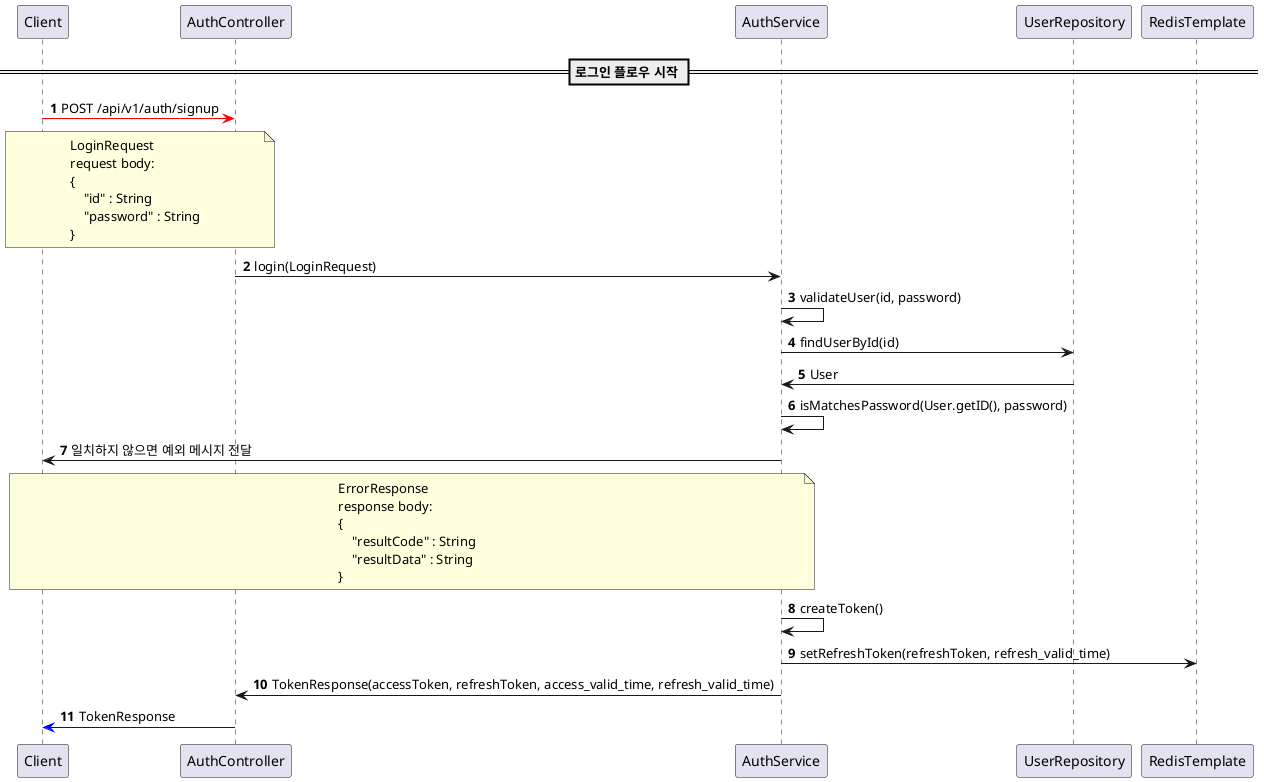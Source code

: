 @startuml
'https://plantuml.com/sequence-diagram

participant Client
participant AuthController
participant AuthService
participant UserRepository
autonumber
== 로그인 플로우 시작 ==

Client -[#red]> AuthController: POST /api/v1/auth/signup
note over Client, AuthController
    LoginRequest
    request body:
    {
        "id" : String
        "password" : String
    }
end note
AuthController -> AuthService: login(LoginRequest)
AuthService -> AuthService: validateUser(id, password)
AuthService -> UserRepository: findUserById(id)
UserRepository -> AuthService: User
AuthService -> AuthService: isMatchesPassword(User.getID(), password)
AuthService -> Client: 일치하지 않으면 예외 메시지 전달
note over AuthService, Client
    ErrorResponse
    response body:
    {
        "resultCode" : String
        "resultData" : String
    }
end note


AuthService-> AuthService: createToken()
AuthService->RedisTemplate: setRefreshToken(refreshToken, refresh_valid_time)
AuthService->AuthController: TokenResponse(accessToken, refreshToken, access_valid_time, refresh_valid_time)
AuthController -[#blue]> Client: TokenResponse
@enduml
